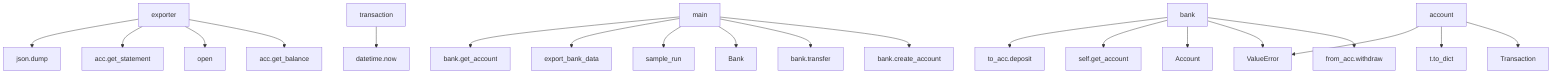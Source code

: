 graph TD
exporter --> acc.get_balance
transaction --> datetime.now
main --> bank.create_account
bank --> from_acc.withdraw
main --> bank.transfer
exporter --> open
account --> Transaction
main --> Bank
main --> sample_run
account --> t.to_dict
exporter --> acc.get_statement
bank --> ValueError
main --> export_bank_data
account --> ValueError
exporter --> json.dump
bank --> Account
main --> bank.get_account
bank --> self.get_account
bank --> to_acc.deposit